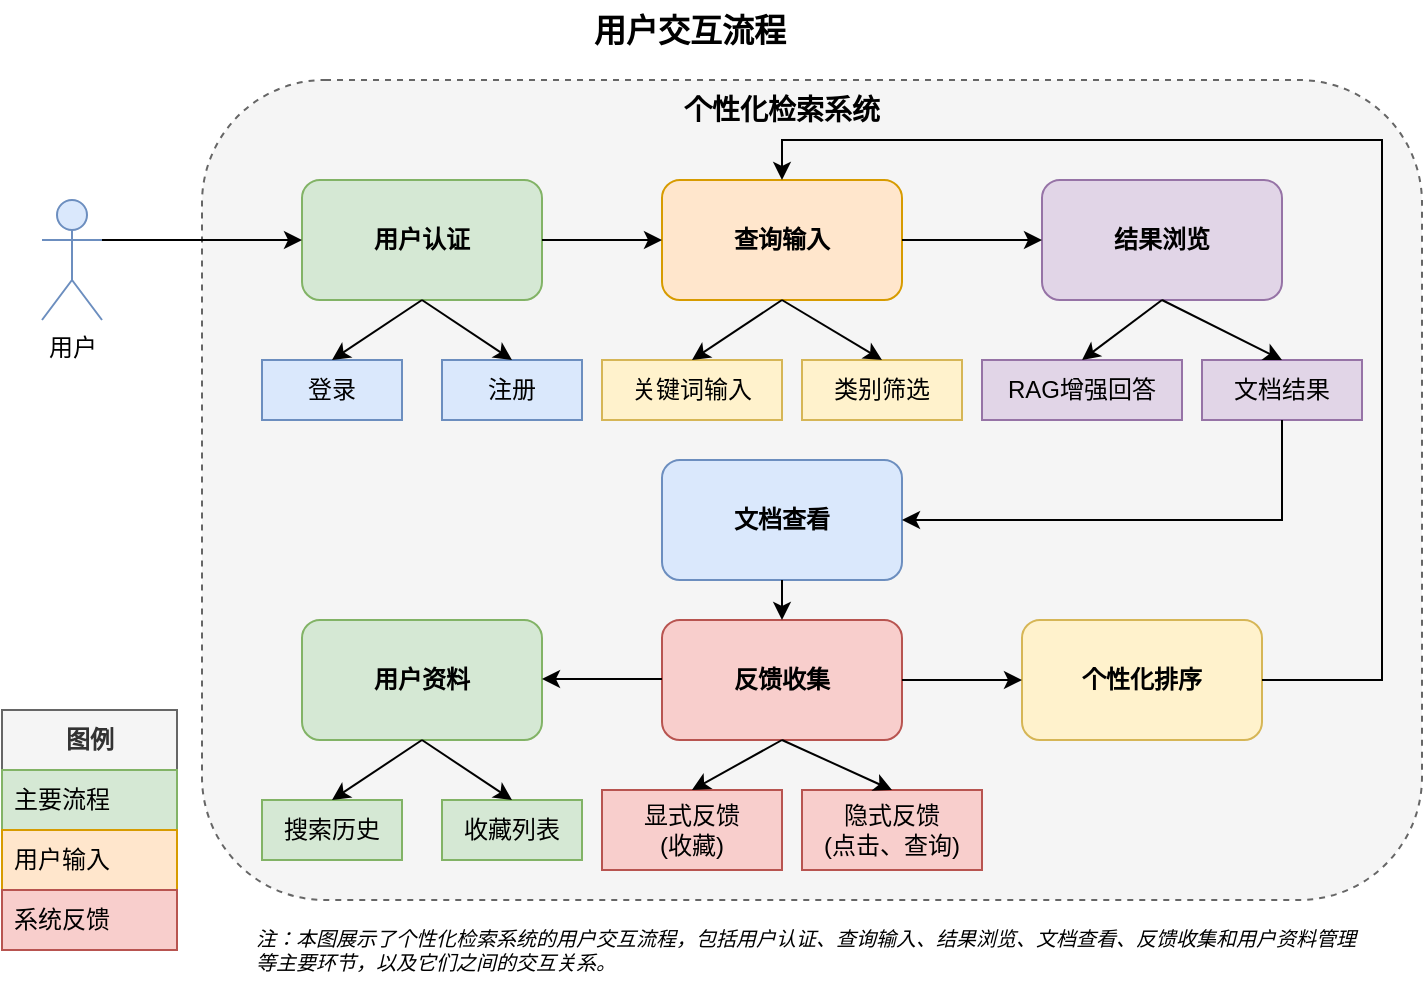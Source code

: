 <mxfile version="26.2.13">
  <diagram name="用户交互流程" id="Oo8SjVRXIeCE_idvQn2g">
    <mxGraphModel dx="1115" dy="878" grid="1" gridSize="10" guides="1" tooltips="1" connect="1" arrows="1" fold="1" page="1" pageScale="1" pageWidth="827" pageHeight="1169" math="0" shadow="0">
      <root>
        <mxCell id="0" />
        <mxCell id="1" parent="0" />
        <mxCell id="EHSvnzg41kGsp4ja_c1O-1" value="用户交互流程" style="text;html=1;strokeColor=none;fillColor=none;align=center;verticalAlign=middle;whiteSpace=wrap;rounded=0;fontSize=16;fontStyle=1" vertex="1" parent="1">
          <mxGeometry x="294" y="80" width="240" height="30" as="geometry" />
        </mxCell>
        <mxCell id="EHSvnzg41kGsp4ja_c1O-2" value="用户" style="shape=umlActor;verticalLabelPosition=bottom;verticalAlign=top;html=1;outlineConnect=0;fillColor=#dae8fc;strokeColor=#6c8ebf;" vertex="1" parent="1">
          <mxGeometry x="90" y="180" width="30" height="60" as="geometry" />
        </mxCell>
        <mxCell id="EHSvnzg41kGsp4ja_c1O-3" value="" style="rounded=1;whiteSpace=wrap;html=1;fillColor=#f5f5f5;strokeColor=#666666;fontColor=#333333;dashed=1;" vertex="1" parent="1">
          <mxGeometry x="170" y="120" width="610" height="410" as="geometry" />
        </mxCell>
        <mxCell id="EHSvnzg41kGsp4ja_c1O-4" value="个性化检索系统" style="text;html=1;strokeColor=none;fillColor=none;align=center;verticalAlign=middle;whiteSpace=wrap;rounded=0;fontSize=14;fontStyle=1" vertex="1" parent="1">
          <mxGeometry x="400" y="120" width="120" height="30" as="geometry" />
        </mxCell>
        <mxCell id="EHSvnzg41kGsp4ja_c1O-5" value="用户认证" style="rounded=1;whiteSpace=wrap;html=1;fillColor=#d5e8d4;strokeColor=#82b366;fontStyle=1" vertex="1" parent="1">
          <mxGeometry x="220" y="170" width="120" height="60" as="geometry" />
        </mxCell>
        <mxCell id="EHSvnzg41kGsp4ja_c1O-6" value="登录" style="rounded=0;whiteSpace=wrap;html=1;fillColor=#dae8fc;strokeColor=#6c8ebf;" vertex="1" parent="1">
          <mxGeometry x="200" y="260" width="70" height="30" as="geometry" />
        </mxCell>
        <mxCell id="EHSvnzg41kGsp4ja_c1O-7" value="注册" style="rounded=0;whiteSpace=wrap;html=1;fillColor=#dae8fc;strokeColor=#6c8ebf;" vertex="1" parent="1">
          <mxGeometry x="290" y="260" width="70" height="30" as="geometry" />
        </mxCell>
        <mxCell id="EHSvnzg41kGsp4ja_c1O-8" value="查询输入" style="rounded=1;whiteSpace=wrap;html=1;fillColor=#ffe6cc;strokeColor=#d79b00;fontStyle=1" vertex="1" parent="1">
          <mxGeometry x="400" y="170" width="120" height="60" as="geometry" />
        </mxCell>
        <mxCell id="EHSvnzg41kGsp4ja_c1O-9" value="关键词输入" style="rounded=0;whiteSpace=wrap;html=1;fillColor=#fff2cc;strokeColor=#d6b656;" vertex="1" parent="1">
          <mxGeometry x="370" y="260" width="90" height="30" as="geometry" />
        </mxCell>
        <mxCell id="EHSvnzg41kGsp4ja_c1O-10" value="类别筛选" style="rounded=0;whiteSpace=wrap;html=1;fillColor=#fff2cc;strokeColor=#d6b656;" vertex="1" parent="1">
          <mxGeometry x="470" y="260" width="80" height="30" as="geometry" />
        </mxCell>
        <mxCell id="EHSvnzg41kGsp4ja_c1O-11" value="结果浏览" style="rounded=1;whiteSpace=wrap;html=1;fillColor=#e1d5e7;strokeColor=#9673a6;fontStyle=1" vertex="1" parent="1">
          <mxGeometry x="590" y="170" width="120" height="60" as="geometry" />
        </mxCell>
        <mxCell id="EHSvnzg41kGsp4ja_c1O-12" value="RAG增强回答" style="rounded=0;whiteSpace=wrap;html=1;fillColor=#e1d5e7;strokeColor=#9673a6;" vertex="1" parent="1">
          <mxGeometry x="560" y="260" width="100" height="30" as="geometry" />
        </mxCell>
        <mxCell id="EHSvnzg41kGsp4ja_c1O-13" value="文档结果" style="rounded=0;whiteSpace=wrap;html=1;fillColor=#e1d5e7;strokeColor=#9673a6;" vertex="1" parent="1">
          <mxGeometry x="670" y="260" width="80" height="30" as="geometry" />
        </mxCell>
        <mxCell id="EHSvnzg41kGsp4ja_c1O-14" value="文档查看" style="rounded=1;whiteSpace=wrap;html=1;fillColor=#dae8fc;strokeColor=#6c8ebf;fontStyle=1" vertex="1" parent="1">
          <mxGeometry x="400" y="310" width="120" height="60" as="geometry" />
        </mxCell>
        <mxCell id="EHSvnzg41kGsp4ja_c1O-15" value="反馈收集" style="rounded=1;whiteSpace=wrap;html=1;fillColor=#f8cecc;strokeColor=#b85450;fontStyle=1" vertex="1" parent="1">
          <mxGeometry x="400" y="390" width="120" height="60" as="geometry" />
        </mxCell>
        <mxCell id="EHSvnzg41kGsp4ja_c1O-16" value="显式反馈&#xa;(收藏)" style="rounded=0;whiteSpace=wrap;html=1;fillColor=#f8cecc;strokeColor=#b85450;" vertex="1" parent="1">
          <mxGeometry x="370" y="475" width="90" height="40" as="geometry" />
        </mxCell>
        <mxCell id="EHSvnzg41kGsp4ja_c1O-17" value="隐式反馈&#xa;(点击、查询)" style="rounded=0;whiteSpace=wrap;html=1;fillColor=#f8cecc;strokeColor=#b85450;" vertex="1" parent="1">
          <mxGeometry x="470" y="475" width="90" height="40" as="geometry" />
        </mxCell>
        <mxCell id="EHSvnzg41kGsp4ja_c1O-18" value="用户资料" style="rounded=1;whiteSpace=wrap;html=1;fillColor=#d5e8d4;strokeColor=#82b366;fontStyle=1" vertex="1" parent="1">
          <mxGeometry x="220" y="390" width="120" height="60" as="geometry" />
        </mxCell>
        <mxCell id="EHSvnzg41kGsp4ja_c1O-19" value="搜索历史" style="rounded=0;whiteSpace=wrap;html=1;fillColor=#d5e8d4;strokeColor=#82b366;" vertex="1" parent="1">
          <mxGeometry x="200" y="480" width="70" height="30" as="geometry" />
        </mxCell>
        <mxCell id="EHSvnzg41kGsp4ja_c1O-20" value="收藏列表" style="rounded=0;whiteSpace=wrap;html=1;fillColor=#d5e8d4;strokeColor=#82b366;" vertex="1" parent="1">
          <mxGeometry x="290" y="480" width="70" height="30" as="geometry" />
        </mxCell>
        <mxCell id="EHSvnzg41kGsp4ja_c1O-21" value="个性化排序" style="rounded=1;whiteSpace=wrap;html=1;fillColor=#fff2cc;strokeColor=#d6b656;fontStyle=1" vertex="1" parent="1">
          <mxGeometry x="580" y="390" width="120" height="60" as="geometry" />
        </mxCell>
        <mxCell id="EHSvnzg41kGsp4ja_c1O-22" value="" style="endArrow=classic;html=1;rounded=0;exitX=1;exitY=0.333;exitDx=0;exitDy=0;exitPerimeter=0;entryX=0;entryY=0.5;entryDx=0;entryDy=0;" edge="1" parent="1" source="EHSvnzg41kGsp4ja_c1O-2" target="EHSvnzg41kGsp4ja_c1O-5">
          <mxGeometry width="50" height="50" relative="1" as="geometry">
            <mxPoint x="410" y="470" as="sourcePoint" />
            <mxPoint x="460" y="420" as="targetPoint" />
          </mxGeometry>
        </mxCell>
        <mxCell id="EHSvnzg41kGsp4ja_c1O-23" value="" style="endArrow=classic;html=1;rounded=0;exitX=1;exitY=0.5;exitDx=0;exitDy=0;entryX=0;entryY=0.5;entryDx=0;entryDy=0;" edge="1" parent="1" source="EHSvnzg41kGsp4ja_c1O-5" target="EHSvnzg41kGsp4ja_c1O-8">
          <mxGeometry width="50" height="50" relative="1" as="geometry">
            <mxPoint x="410" y="470" as="sourcePoint" />
            <mxPoint x="460" y="420" as="targetPoint" />
          </mxGeometry>
        </mxCell>
        <mxCell id="EHSvnzg41kGsp4ja_c1O-24" value="" style="endArrow=classic;html=1;rounded=0;exitX=0.5;exitY=1;exitDx=0;exitDy=0;entryX=0.5;entryY=0;entryDx=0;entryDy=0;" edge="1" parent="1" source="EHSvnzg41kGsp4ja_c1O-5" target="EHSvnzg41kGsp4ja_c1O-6">
          <mxGeometry width="50" height="50" relative="1" as="geometry">
            <mxPoint x="410" y="470" as="sourcePoint" />
            <mxPoint x="460" y="420" as="targetPoint" />
          </mxGeometry>
        </mxCell>
        <mxCell id="EHSvnzg41kGsp4ja_c1O-25" value="" style="endArrow=classic;html=1;rounded=0;exitX=0.5;exitY=1;exitDx=0;exitDy=0;entryX=0.5;entryY=0;entryDx=0;entryDy=0;" edge="1" parent="1" source="EHSvnzg41kGsp4ja_c1O-5" target="EHSvnzg41kGsp4ja_c1O-7">
          <mxGeometry width="50" height="50" relative="1" as="geometry">
            <mxPoint x="410" y="470" as="sourcePoint" />
            <mxPoint x="460" y="420" as="targetPoint" />
          </mxGeometry>
        </mxCell>
        <mxCell id="EHSvnzg41kGsp4ja_c1O-26" value="" style="endArrow=classic;html=1;rounded=0;exitX=0.5;exitY=1;exitDx=0;exitDy=0;entryX=0.5;entryY=0;entryDx=0;entryDy=0;" edge="1" parent="1" source="EHSvnzg41kGsp4ja_c1O-8" target="EHSvnzg41kGsp4ja_c1O-9">
          <mxGeometry width="50" height="50" relative="1" as="geometry">
            <mxPoint x="410" y="470" as="sourcePoint" />
            <mxPoint x="460" y="420" as="targetPoint" />
          </mxGeometry>
        </mxCell>
        <mxCell id="EHSvnzg41kGsp4ja_c1O-27" value="" style="endArrow=classic;html=1;rounded=0;exitX=0.5;exitY=1;exitDx=0;exitDy=0;entryX=0.5;entryY=0;entryDx=0;entryDy=0;" edge="1" parent="1" source="EHSvnzg41kGsp4ja_c1O-8" target="EHSvnzg41kGsp4ja_c1O-10">
          <mxGeometry width="50" height="50" relative="1" as="geometry">
            <mxPoint x="410" y="470" as="sourcePoint" />
            <mxPoint x="460" y="420" as="targetPoint" />
          </mxGeometry>
        </mxCell>
        <mxCell id="EHSvnzg41kGsp4ja_c1O-28" value="" style="endArrow=classic;html=1;rounded=0;exitX=1;exitY=0.5;exitDx=0;exitDy=0;entryX=0;entryY=0.5;entryDx=0;entryDy=0;" edge="1" parent="1" source="EHSvnzg41kGsp4ja_c1O-8" target="EHSvnzg41kGsp4ja_c1O-11">
          <mxGeometry width="50" height="50" relative="1" as="geometry">
            <mxPoint x="410" y="470" as="sourcePoint" />
            <mxPoint x="460" y="420" as="targetPoint" />
          </mxGeometry>
        </mxCell>
        <mxCell id="EHSvnzg41kGsp4ja_c1O-29" value="" style="endArrow=classic;html=1;rounded=0;exitX=0.5;exitY=1;exitDx=0;exitDy=0;entryX=0.5;entryY=0;entryDx=0;entryDy=0;" edge="1" parent="1" source="EHSvnzg41kGsp4ja_c1O-11" target="EHSvnzg41kGsp4ja_c1O-12">
          <mxGeometry width="50" height="50" relative="1" as="geometry">
            <mxPoint x="410" y="470" as="sourcePoint" />
            <mxPoint x="460" y="420" as="targetPoint" />
          </mxGeometry>
        </mxCell>
        <mxCell id="EHSvnzg41kGsp4ja_c1O-30" value="" style="endArrow=classic;html=1;rounded=0;exitX=0.5;exitY=1;exitDx=0;exitDy=0;entryX=0.5;entryY=0;entryDx=0;entryDy=0;" edge="1" parent="1" source="EHSvnzg41kGsp4ja_c1O-11" target="EHSvnzg41kGsp4ja_c1O-13">
          <mxGeometry width="50" height="50" relative="1" as="geometry">
            <mxPoint x="410" y="470" as="sourcePoint" />
            <mxPoint x="460" y="420" as="targetPoint" />
          </mxGeometry>
        </mxCell>
        <mxCell id="EHSvnzg41kGsp4ja_c1O-31" value="" style="endArrow=classic;html=1;rounded=0;exitX=0.5;exitY=1;exitDx=0;exitDy=0;entryX=1;entryY=0.5;entryDx=0;entryDy=0;" edge="1" parent="1" source="EHSvnzg41kGsp4ja_c1O-13" target="EHSvnzg41kGsp4ja_c1O-14">
          <mxGeometry width="50" height="50" relative="1" as="geometry">
            <mxPoint x="410" y="470" as="sourcePoint" />
            <mxPoint x="460" y="420" as="targetPoint" />
            <Array as="points">
              <mxPoint x="710" y="310" />
              <mxPoint x="710" y="340" />
            </Array>
          </mxGeometry>
        </mxCell>
        <mxCell id="EHSvnzg41kGsp4ja_c1O-32" value="" style="endArrow=classic;html=1;rounded=0;exitX=0.5;exitY=1;exitDx=0;exitDy=0;entryX=0.5;entryY=0;entryDx=0;entryDy=0;" edge="1" parent="1" source="EHSvnzg41kGsp4ja_c1O-14" target="EHSvnzg41kGsp4ja_c1O-15">
          <mxGeometry width="50" height="50" relative="1" as="geometry">
            <mxPoint x="410" y="440" as="sourcePoint" />
            <mxPoint x="460" y="390" as="targetPoint" />
          </mxGeometry>
        </mxCell>
        <mxCell id="EHSvnzg41kGsp4ja_c1O-33" value="" style="endArrow=classic;html=1;rounded=0;exitX=0.5;exitY=1;exitDx=0;exitDy=0;entryX=0.5;entryY=0;entryDx=0;entryDy=0;" edge="1" parent="1" source="EHSvnzg41kGsp4ja_c1O-15" target="EHSvnzg41kGsp4ja_c1O-16">
          <mxGeometry width="50" height="50" relative="1" as="geometry">
            <mxPoint x="410" y="400" as="sourcePoint" />
            <mxPoint x="460" y="350" as="targetPoint" />
          </mxGeometry>
        </mxCell>
        <mxCell id="EHSvnzg41kGsp4ja_c1O-34" value="" style="endArrow=classic;html=1;rounded=0;exitX=0.5;exitY=1;exitDx=0;exitDy=0;entryX=0.5;entryY=0;entryDx=0;entryDy=0;" edge="1" parent="1" source="EHSvnzg41kGsp4ja_c1O-15" target="EHSvnzg41kGsp4ja_c1O-17">
          <mxGeometry width="50" height="50" relative="1" as="geometry">
            <mxPoint x="410" y="400" as="sourcePoint" />
            <mxPoint x="460" y="350" as="targetPoint" />
          </mxGeometry>
        </mxCell>
        <mxCell id="EHSvnzg41kGsp4ja_c1O-35" value="" style="endArrow=classic;html=1;rounded=0;exitX=1;exitY=0.5;exitDx=0;exitDy=0;entryX=0;entryY=0.5;entryDx=0;entryDy=0;" edge="1" parent="1" source="EHSvnzg41kGsp4ja_c1O-15" target="EHSvnzg41kGsp4ja_c1O-21">
          <mxGeometry width="50" height="50" relative="1" as="geometry">
            <mxPoint x="410" y="400" as="sourcePoint" />
            <mxPoint x="460" y="350" as="targetPoint" />
          </mxGeometry>
        </mxCell>
        <mxCell id="EHSvnzg41kGsp4ja_c1O-36" value="" style="endArrow=classic;html=1;rounded=0;exitX=0;exitY=0.5;exitDx=0;exitDy=0;entryX=1;entryY=0.5;entryDx=0;entryDy=0;" edge="1" parent="1">
          <mxGeometry width="50" height="50" relative="1" as="geometry">
            <mxPoint x="400" y="419.5" as="sourcePoint" />
            <mxPoint x="340" y="419.5" as="targetPoint" />
          </mxGeometry>
        </mxCell>
        <mxCell id="EHSvnzg41kGsp4ja_c1O-37" value="" style="endArrow=classic;html=1;rounded=0;exitX=0.5;exitY=1;exitDx=0;exitDy=0;entryX=0.5;entryY=0;entryDx=0;entryDy=0;" edge="1" parent="1" source="EHSvnzg41kGsp4ja_c1O-18" target="EHSvnzg41kGsp4ja_c1O-19">
          <mxGeometry width="50" height="50" relative="1" as="geometry">
            <mxPoint x="410" y="400" as="sourcePoint" />
            <mxPoint x="460" y="350" as="targetPoint" />
          </mxGeometry>
        </mxCell>
        <mxCell id="EHSvnzg41kGsp4ja_c1O-38" value="" style="endArrow=classic;html=1;rounded=0;exitX=0.5;exitY=1;exitDx=0;exitDy=0;entryX=0.5;entryY=0;entryDx=0;entryDy=0;" edge="1" parent="1" source="EHSvnzg41kGsp4ja_c1O-18" target="EHSvnzg41kGsp4ja_c1O-20">
          <mxGeometry width="50" height="50" relative="1" as="geometry">
            <mxPoint x="410" y="400" as="sourcePoint" />
            <mxPoint x="460" y="350" as="targetPoint" />
          </mxGeometry>
        </mxCell>
        <mxCell id="EHSvnzg41kGsp4ja_c1O-39" value="" style="endArrow=classic;html=1;rounded=0;exitX=1;exitY=0.5;exitDx=0;exitDy=0;entryX=0.5;entryY=0;entryDx=0;entryDy=0;" edge="1" parent="1" source="EHSvnzg41kGsp4ja_c1O-21" target="EHSvnzg41kGsp4ja_c1O-8">
          <mxGeometry width="50" height="50" relative="1" as="geometry">
            <mxPoint x="410" y="470" as="sourcePoint" />
            <mxPoint x="460" y="420" as="targetPoint" />
            <Array as="points">
              <mxPoint x="760" y="420" />
              <mxPoint x="760" y="150" />
              <mxPoint x="460" y="150" />
            </Array>
          </mxGeometry>
        </mxCell>
        <mxCell id="EHSvnzg41kGsp4ja_c1O-40" value="图例" style="swimlane;fontStyle=1;childLayout=stackLayout;horizontal=1;startSize=30;horizontalStack=0;resizeParent=1;resizeParentMax=0;resizeLast=0;collapsible=1;marginBottom=0;whiteSpace=wrap;html=1;fillColor=#f5f5f5;strokeColor=#666666;fontColor=#333333;" vertex="1" parent="1">
          <mxGeometry x="70" y="435" width="87.5" height="120" as="geometry" />
        </mxCell>
        <mxCell id="EHSvnzg41kGsp4ja_c1O-41" value="主要流程" style="text;strokeColor=#82b366;fillColor=#d5e8d4;align=left;verticalAlign=middle;spacingLeft=4;spacingRight=4;overflow=hidden;points=[[0,0.5],[1,0.5]];portConstraint=eastwest;rotatable=0;whiteSpace=wrap;html=1;" vertex="1" parent="EHSvnzg41kGsp4ja_c1O-40">
          <mxGeometry y="30" width="87.5" height="30" as="geometry" />
        </mxCell>
        <mxCell id="EHSvnzg41kGsp4ja_c1O-42" value="用户输入" style="text;strokeColor=#d79b00;fillColor=#ffe6cc;align=left;verticalAlign=middle;spacingLeft=4;spacingRight=4;overflow=hidden;points=[[0,0.5],[1,0.5]];portConstraint=eastwest;rotatable=0;whiteSpace=wrap;html=1;" vertex="1" parent="EHSvnzg41kGsp4ja_c1O-40">
          <mxGeometry y="60" width="87.5" height="30" as="geometry" />
        </mxCell>
        <mxCell id="EHSvnzg41kGsp4ja_c1O-43" value="系统反馈" style="text;strokeColor=#b85450;fillColor=#f8cecc;align=left;verticalAlign=middle;spacingLeft=4;spacingRight=4;overflow=hidden;points=[[0,0.5],[1,0.5]];portConstraint=eastwest;rotatable=0;whiteSpace=wrap;html=1;" vertex="1" parent="EHSvnzg41kGsp4ja_c1O-40">
          <mxGeometry y="90" width="87.5" height="30" as="geometry" />
        </mxCell>
        <mxCell id="EHSvnzg41kGsp4ja_c1O-44" value="注：本图展示了个性化检索系统的用户交互流程，包括用户认证、查询输入、结果浏览、文档查看、反馈收集和用户资料管理等主要环节，以及它们之间的交互关系。" style="text;html=1;strokeColor=none;fillColor=none;align=left;verticalAlign=middle;whiteSpace=wrap;rounded=0;fontSize=10;fontStyle=2" vertex="1" parent="1">
          <mxGeometry x="195" y="540" width="560" height="30" as="geometry" />
        </mxCell>
      </root>
    </mxGraphModel>
  </diagram>
</mxfile>
